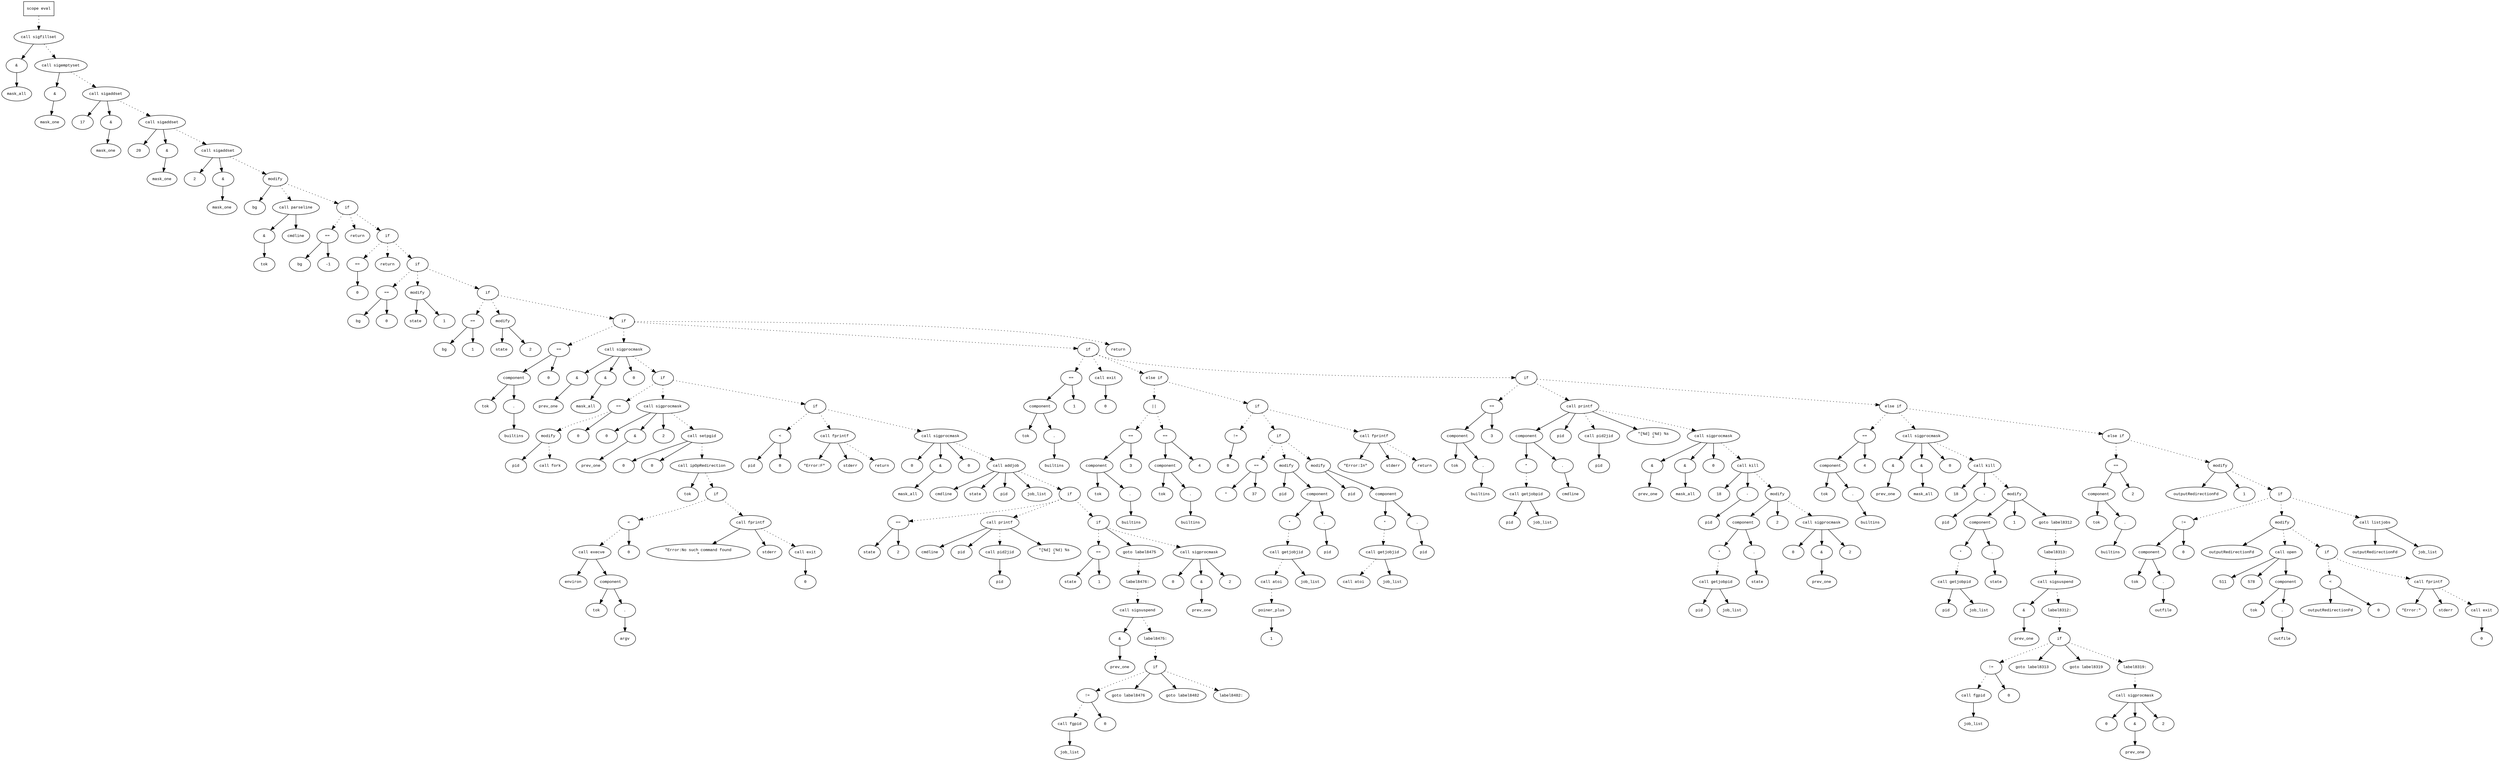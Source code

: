 digraph AST {
  graph [fontname="Times New Roman",fontsize=10];
  node  [fontname="Courier New",fontsize=10];
  edge  [fontname="Times New Roman",fontsize=10];

  node1 [label="scope eval",shape=box];
  node2 [label="call sigfillset",shape=ellipse];
  node3 [label="&",shape=ellipse];
  node2 -> node3;
  node4 [label="mask_all",shape=ellipse];
  node3 -> node4;
  node1 -> node2 [style=dotted];
  node5 [label="call sigemptyset",shape=ellipse];
  node6 [label="&",shape=ellipse];
  node5 -> node6;
  node7 [label="mask_one",shape=ellipse];
  node6 -> node7;
  node2 -> node5 [style=dotted];
  node8 [label="call sigaddset",shape=ellipse];
  node9 [label="17",shape=ellipse];
  node8 -> node9;
  node10 [label="&",shape=ellipse];
  node8 -> node10;
  node11 [label="mask_one",shape=ellipse];
  node10 -> node11;
  node5 -> node8 [style=dotted];
  node12 [label="call sigaddset",shape=ellipse];
  node13 [label="20",shape=ellipse];
  node12 -> node13;
  node14 [label="&",shape=ellipse];
  node12 -> node14;
  node15 [label="mask_one",shape=ellipse];
  node14 -> node15;
  node8 -> node12 [style=dotted];
  node16 [label="call sigaddset",shape=ellipse];
  node17 [label="2",shape=ellipse];
  node16 -> node17;
  node18 [label="&",shape=ellipse];
  node16 -> node18;
  node19 [label="mask_one",shape=ellipse];
  node18 -> node19;
  node12 -> node16 [style=dotted];
  node20 [label="modify",shape=ellipse];
  node21 [label="bg",shape=ellipse];
  node20 -> node21;
  node22 [label="call parseline",shape=ellipse];
  node23 [label="&",shape=ellipse];
  node22 -> node23;
  node24 [label="tok",shape=ellipse];
  node23 -> node24;
  node25 [label="cmdline",shape=ellipse];
  node22 -> node25;
  node20 -> node22 [style=dotted];
  node16 -> node20 [style=dotted];
  node26 [label="if",shape=ellipse];
  node20 -> node26 [style=dotted];
  node27 [label="==",shape=ellipse];
  node28 [label="bg",shape=ellipse];
  node27 -> node28;
  node29 [label="-1",shape=ellipse];
  node27 -> node29;
  node26 -> node27 [style=dotted];
  node30 [label="return",shape=ellipse];
  node26 -> node30 [style=dotted];
  node31 [label="if",shape=ellipse];
  node26 -> node31 [style=dotted];
  node32 [label="==",shape=ellipse];
  node33 [label="0",shape=ellipse];
  node32 -> node33;
  node31 -> node32 [style=dotted];
  node34 [label="return",shape=ellipse];
  node31 -> node34 [style=dotted];
  node35 [label="if",shape=ellipse];
  node31 -> node35 [style=dotted];
  node36 [label="==",shape=ellipse];
  node37 [label="bg",shape=ellipse];
  node36 -> node37;
  node38 [label="0",shape=ellipse];
  node36 -> node38;
  node35 -> node36 [style=dotted];
  node39 [label="modify",shape=ellipse];
  node40 [label="state",shape=ellipse];
  node39 -> node40;
  node41 [label="1",shape=ellipse];
  node39 -> node41;
  node35 -> node39 [style=dotted];
  node42 [label="if",shape=ellipse];
  node35 -> node42 [style=dotted];
  node43 [label="==",shape=ellipse];
  node44 [label="bg",shape=ellipse];
  node43 -> node44;
  node45 [label="1",shape=ellipse];
  node43 -> node45;
  node42 -> node43 [style=dotted];
  node46 [label="modify",shape=ellipse];
  node47 [label="state",shape=ellipse];
  node46 -> node47;
  node48 [label="2",shape=ellipse];
  node46 -> node48;
  node42 -> node46 [style=dotted];
  node49 [label="if",shape=ellipse];
  node42 -> node49 [style=dotted];
  node50 [label="==",shape=ellipse];
  node51 [label="component",shape=ellipse];
  node50 -> node51;
  node52 [label="tok",shape=ellipse];
  node51 -> node52;
  node53 [label=".",shape=ellipse];
  node51 -> node53;
  node54 [label="builtins",shape=ellipse];
  node53 -> node54;
  node55 [label="0",shape=ellipse];
  node50 -> node55;
  node49 -> node50 [style=dotted];
  node56 [label="call sigprocmask",shape=ellipse];
  node57 [label="&",shape=ellipse];
  node56 -> node57;
  node58 [label="prev_one",shape=ellipse];
  node57 -> node58;
  node59 [label="&",shape=ellipse];
  node56 -> node59;
  node60 [label="mask_all",shape=ellipse];
  node59 -> node60;
  node61 [label="0",shape=ellipse];
  node56 -> node61;
  node49 -> node56 [style=dotted];
  node62 [label="if",shape=ellipse];
  node56 -> node62 [style=dotted];
  node63 [label="==",shape=ellipse];
  node64 [label="modify",shape=ellipse];
  node65 [label="pid",shape=ellipse];
  node64 -> node65;
  node66 [label="call fork",shape=ellipse];
  node64 -> node66 [style=dotted];
  node63 -> node64 [style=dotted];
  node67 [label="0",shape=ellipse];
  node63 -> node67;
  node62 -> node63 [style=dotted];
  node68 [label="call sigprocmask",shape=ellipse];
  node69 [label="0",shape=ellipse];
  node68 -> node69;
  node70 [label="&",shape=ellipse];
  node68 -> node70;
  node71 [label="prev_one",shape=ellipse];
  node70 -> node71;
  node72 [label="2",shape=ellipse];
  node68 -> node72;
  node62 -> node68 [style=dotted];
  node73 [label="call setpgid",shape=ellipse];
  node74 [label="0",shape=ellipse];
  node73 -> node74;
  node75 [label="0",shape=ellipse];
  node73 -> node75;
  node68 -> node73 [style=dotted];
  node76 [label="call ipOpRedirection",shape=ellipse];
  node77 [label="tok",shape=ellipse];
  node76 -> node77;
  node73 -> node76 [style=dotted];
  node78 [label="if",shape=ellipse];
  node76 -> node78 [style=dotted];
  node79 [label="<",shape=ellipse];
  node80 [label="call execve",shape=ellipse];
  node81 [label="environ",shape=ellipse];
  node80 -> node81;
  node82 [label="component",shape=ellipse];
  node80 -> node82;
  node83 [label="tok",shape=ellipse];
  node82 -> node83;
  node84 [label=".",shape=ellipse];
  node82 -> node84;
  node85 [label="argv",shape=ellipse];
  node84 -> node85;
  node79 -> node80 [style=dotted];
  node86 [label="0",shape=ellipse];
  node79 -> node86;
  node78 -> node79 [style=dotted];
  node87 [label="call fprintf",shape=ellipse];
  node88 [label="\"Error:No such command found
\"",shape=ellipse];
  node87 -> node88;
  node89 [label="stderr",shape=ellipse];
  node87 -> node89;
  node78 -> node87 [style=dotted];
  node90 [label="call exit",shape=ellipse];
  node91 [label="0",shape=ellipse];
  node90 -> node91;
  node87 -> node90 [style=dotted];
  node92 [label="if",shape=ellipse];
  node62 -> node92 [style=dotted];
  node93 [label="<",shape=ellipse];
  node94 [label="pid",shape=ellipse];
  node93 -> node94;
  node95 [label="0",shape=ellipse];
  node93 -> node95;
  node92 -> node93 [style=dotted];
  node96 [label="call fprintf",shape=ellipse];
  node97 [label="\"Error:F\"",shape=ellipse];
  node96 -> node97;
  node98 [label="stderr",shape=ellipse];
  node96 -> node98;
  node92 -> node96 [style=dotted];
  node99 [label="return",shape=ellipse];
  node96 -> node99 [style=dotted];
  node100 [label="call sigprocmask",shape=ellipse];
  node101 [label="0",shape=ellipse];
  node100 -> node101;
  node102 [label="&",shape=ellipse];
  node100 -> node102;
  node103 [label="mask_all",shape=ellipse];
  node102 -> node103;
  node104 [label="0",shape=ellipse];
  node100 -> node104;
  node92 -> node100 [style=dotted];
  node105 [label="call addjob",shape=ellipse];
  node106 [label="cmdline",shape=ellipse];
  node105 -> node106;
  node107 [label="state",shape=ellipse];
  node105 -> node107;
  node108 [label="pid",shape=ellipse];
  node105 -> node108;
  node109 [label="job_list",shape=ellipse];
  node105 -> node109;
  node100 -> node105 [style=dotted];
  node110 [label="if",shape=ellipse];
  node105 -> node110 [style=dotted];
  node111 [label="==",shape=ellipse];
  node112 [label="state",shape=ellipse];
  node111 -> node112;
  node113 [label="2",shape=ellipse];
  node111 -> node113;
  node110 -> node111 [style=dotted];
  node114 [label="call printf",shape=ellipse];
  node115 [label="cmdline",shape=ellipse];
  node114 -> node115;
  node116 [label="pid",shape=ellipse];
  node114 -> node116;
  node117 [label="call pid2jid",shape=ellipse];
  node118 [label="pid",shape=ellipse];
  node117 -> node118;
  node114 -> node117 [style=dotted];
  node119 [label="\"[%d] (%d) %s
\"",shape=ellipse];
  node114 -> node119;
  node110 -> node114 [style=dotted];
  node120 [label="if",shape=ellipse];
  node110 -> node120 [style=dotted];
  node121 [label="==",shape=ellipse];
  node122 [label="state",shape=ellipse];
  node121 -> node122;
  node123 [label="1",shape=ellipse];
  node121 -> node123;
  node120 -> node121 [style=dotted];
  node124 [label="goto label8475",shape=ellipse];
  node120 -> node124;
  node125 [label="label8476:",shape=ellipse];
  node124 -> node125 [style=dotted];
  node126 [label="call sigsuspend",shape=ellipse];
  node127 [label="&",shape=ellipse];
  node126 -> node127;
  node128 [label="prev_one",shape=ellipse];
  node127 -> node128;
  node125 -> node126 [style=dotted];
  node129 [label="label8475:",shape=ellipse];
  node126 -> node129 [style=dotted];
  node130 [label="if",shape=ellipse];
  node129 -> node130 [style=dotted];
  node131 [label="!=",shape=ellipse];
  node132 [label="call fgpid",shape=ellipse];
  node133 [label="job_list",shape=ellipse];
  node132 -> node133;
  node131 -> node132 [style=dotted];
  node134 [label="0",shape=ellipse];
  node131 -> node134;
  node130 -> node131 [style=dotted];
  node135 [label="goto label8476",shape=ellipse];
  node130 -> node135;
  node136 [label="goto label8482",shape=ellipse];
  node130 -> node136;
  node137 [label="label8482:",shape=ellipse];
  node130 -> node137 [style=dotted];
  node138 [label="call sigprocmask",shape=ellipse];
  node139 [label="0",shape=ellipse];
  node138 -> node139;
  node140 [label="&",shape=ellipse];
  node138 -> node140;
  node141 [label="prev_one",shape=ellipse];
  node140 -> node141;
  node142 [label="2",shape=ellipse];
  node138 -> node142;
  node120 -> node138 [style=dotted];
  node143 [label="if",shape=ellipse];
  node49 -> node143 [style=dotted];
  node144 [label="==",shape=ellipse];
  node145 [label="component",shape=ellipse];
  node144 -> node145;
  node146 [label="tok",shape=ellipse];
  node145 -> node146;
  node147 [label=".",shape=ellipse];
  node145 -> node147;
  node148 [label="builtins",shape=ellipse];
  node147 -> node148;
  node149 [label="1",shape=ellipse];
  node144 -> node149;
  node143 -> node144 [style=dotted];
  node150 [label="call exit",shape=ellipse];
  node151 [label="0",shape=ellipse];
  node150 -> node151;
  node143 -> node150 [style=dotted];
  node152 [label="else if",shape=ellipse];
  node143 -> node152 [style=dotted];
  node153 [label="||",shape=ellipse];
  node154 [label="==",shape=ellipse];
  node155 [label="component",shape=ellipse];
  node154 -> node155;
  node156 [label="tok",shape=ellipse];
  node155 -> node156;
  node157 [label=".",shape=ellipse];
  node155 -> node157;
  node158 [label="builtins",shape=ellipse];
  node157 -> node158;
  node159 [label="3",shape=ellipse];
  node154 -> node159;
  node153 -> node154 [style=dotted];
  node160 [label="==",shape=ellipse];
  node161 [label="component",shape=ellipse];
  node160 -> node161;
  node162 [label="tok",shape=ellipse];
  node161 -> node162;
  node163 [label=".",shape=ellipse];
  node161 -> node163;
  node164 [label="builtins",shape=ellipse];
  node163 -> node164;
  node165 [label="4",shape=ellipse];
  node160 -> node165;
  node153 -> node160 [style=dotted];
  node152 -> node153 [style=dotted];
  node166 [label="if",shape=ellipse];
  node152 -> node166 [style=dotted];
  node167 [label="!=",shape=ellipse];
  node168 [label="0",shape=ellipse];
  node167 -> node168;
  node166 -> node167 [style=dotted];
  node169 [label="if",shape=ellipse];
  node166 -> node169 [style=dotted];
  node170 [label="==",shape=ellipse];
  node171 [label="*",shape=ellipse];
  node170 -> node171;
  node172 [label="37",shape=ellipse];
  node170 -> node172;
  node169 -> node170 [style=dotted];
  node173 [label="modify",shape=ellipse];
  node174 [label="pid",shape=ellipse];
  node173 -> node174;
  node175 [label="component",shape=ellipse];
  node173 -> node175;
  node176 [label="*",shape=ellipse];
  node177 [label="call getjobjid",shape=ellipse];
  node178 [label="call atoi",shape=ellipse];
  node179 [label="poiner_plus",shape=ellipse];
  node180 [label="1",shape=ellipse];
  node179 -> node180;
  node178 -> node179 [style=dotted];
  node177 -> node178 [style=dotted];
  node181 [label="job_list",shape=ellipse];
  node177 -> node181;
  node176 -> node177 [style=dotted];
  node175 -> node176;
  node182 [label=".",shape=ellipse];
  node175 -> node182;
  node183 [label="pid",shape=ellipse];
  node182 -> node183;
  node169 -> node173 [style=dotted];
  node184 [label="modify",shape=ellipse];
  node185 [label="pid",shape=ellipse];
  node184 -> node185;
  node186 [label="component",shape=ellipse];
  node184 -> node186;
  node187 [label="*",shape=ellipse];
  node188 [label="call getjobjid",shape=ellipse];
  node189 [label="call atoi",shape=ellipse];
  node188 -> node189 [style=dotted];
  node190 [label="job_list",shape=ellipse];
  node188 -> node190;
  node187 -> node188 [style=dotted];
  node186 -> node187;
  node191 [label=".",shape=ellipse];
  node186 -> node191;
  node192 [label="pid",shape=ellipse];
  node191 -> node192;
  node169 -> node184 [style=dotted];
  node193 [label="call fprintf",shape=ellipse];
  node194 [label="\"Error:In\"",shape=ellipse];
  node193 -> node194;
  node195 [label="stderr",shape=ellipse];
  node193 -> node195;
  node166 -> node193 [style=dotted];
  node196 [label="return",shape=ellipse];
  node193 -> node196 [style=dotted];
  node197 [label="if",shape=ellipse];
  node143 -> node197 [style=dotted];
  node198 [label="==",shape=ellipse];
  node199 [label="component",shape=ellipse];
  node198 -> node199;
  node200 [label="tok",shape=ellipse];
  node199 -> node200;
  node201 [label=".",shape=ellipse];
  node199 -> node201;
  node202 [label="builtins",shape=ellipse];
  node201 -> node202;
  node203 [label="3",shape=ellipse];
  node198 -> node203;
  node197 -> node198 [style=dotted];
  node204 [label="call printf",shape=ellipse];
  node205 [label="component",shape=ellipse];
  node204 -> node205;
  node206 [label="*",shape=ellipse];
  node207 [label="call getjobpid",shape=ellipse];
  node208 [label="pid",shape=ellipse];
  node207 -> node208;
  node209 [label="job_list",shape=ellipse];
  node207 -> node209;
  node206 -> node207 [style=dotted];
  node205 -> node206;
  node210 [label=".",shape=ellipse];
  node205 -> node210;
  node211 [label="cmdline",shape=ellipse];
  node210 -> node211;
  node212 [label="pid",shape=ellipse];
  node204 -> node212;
  node213 [label="call pid2jid",shape=ellipse];
  node214 [label="pid",shape=ellipse];
  node213 -> node214;
  node204 -> node213 [style=dotted];
  node215 [label="\"[%d] (%d) %s
\"",shape=ellipse];
  node204 -> node215;
  node197 -> node204 [style=dotted];
  node216 [label="call sigprocmask",shape=ellipse];
  node217 [label="&",shape=ellipse];
  node216 -> node217;
  node218 [label="prev_one",shape=ellipse];
  node217 -> node218;
  node219 [label="&",shape=ellipse];
  node216 -> node219;
  node220 [label="mask_all",shape=ellipse];
  node219 -> node220;
  node221 [label="0",shape=ellipse];
  node216 -> node221;
  node204 -> node216 [style=dotted];
  node222 [label="call kill",shape=ellipse];
  node223 [label="18",shape=ellipse];
  node222 -> node223;
  node224 [label="-",shape=ellipse];
  node225 [label="pid",shape=ellipse];
  node224 -> node225;
  node222 -> node224;
  node216 -> node222 [style=dotted];
  node226 [label="modify",shape=ellipse];
  node227 [label="component",shape=ellipse];
  node226 -> node227;
  node228 [label="*",shape=ellipse];
  node229 [label="call getjobpid",shape=ellipse];
  node230 [label="pid",shape=ellipse];
  node229 -> node230;
  node231 [label="job_list",shape=ellipse];
  node229 -> node231;
  node228 -> node229 [style=dotted];
  node227 -> node228;
  node232 [label=".",shape=ellipse];
  node227 -> node232;
  node233 [label="state",shape=ellipse];
  node232 -> node233;
  node234 [label="2",shape=ellipse];
  node226 -> node234;
  node222 -> node226 [style=dotted];
  node235 [label="call sigprocmask",shape=ellipse];
  node236 [label="0",shape=ellipse];
  node235 -> node236;
  node237 [label="&",shape=ellipse];
  node235 -> node237;
  node238 [label="prev_one",shape=ellipse];
  node237 -> node238;
  node239 [label="2",shape=ellipse];
  node235 -> node239;
  node226 -> node235 [style=dotted];
  node240 [label="else if",shape=ellipse];
  node197 -> node240 [style=dotted];
  node241 [label="==",shape=ellipse];
  node242 [label="component",shape=ellipse];
  node241 -> node242;
  node243 [label="tok",shape=ellipse];
  node242 -> node243;
  node244 [label=".",shape=ellipse];
  node242 -> node244;
  node245 [label="builtins",shape=ellipse];
  node244 -> node245;
  node246 [label="4",shape=ellipse];
  node241 -> node246;
  node240 -> node241 [style=dotted];
  node247 [label="call sigprocmask",shape=ellipse];
  node248 [label="&",shape=ellipse];
  node247 -> node248;
  node249 [label="prev_one",shape=ellipse];
  node248 -> node249;
  node250 [label="&",shape=ellipse];
  node247 -> node250;
  node251 [label="mask_all",shape=ellipse];
  node250 -> node251;
  node252 [label="0",shape=ellipse];
  node247 -> node252;
  node240 -> node247 [style=dotted];
  node253 [label="call kill",shape=ellipse];
  node254 [label="18",shape=ellipse];
  node253 -> node254;
  node255 [label="-",shape=ellipse];
  node256 [label="pid",shape=ellipse];
  node255 -> node256;
  node253 -> node255;
  node247 -> node253 [style=dotted];
  node257 [label="modify",shape=ellipse];
  node258 [label="component",shape=ellipse];
  node257 -> node258;
  node259 [label="*",shape=ellipse];
  node260 [label="call getjobpid",shape=ellipse];
  node261 [label="pid",shape=ellipse];
  node260 -> node261;
  node262 [label="job_list",shape=ellipse];
  node260 -> node262;
  node259 -> node260 [style=dotted];
  node258 -> node259;
  node263 [label=".",shape=ellipse];
  node258 -> node263;
  node264 [label="state",shape=ellipse];
  node263 -> node264;
  node265 [label="1",shape=ellipse];
  node257 -> node265;
  node253 -> node257 [style=dotted];
  node266 [label="goto label8312",shape=ellipse];
  node257 -> node266;
  node267 [label="label8313:",shape=ellipse];
  node266 -> node267 [style=dotted];
  node268 [label="call sigsuspend",shape=ellipse];
  node269 [label="&",shape=ellipse];
  node268 -> node269;
  node270 [label="prev_one",shape=ellipse];
  node269 -> node270;
  node267 -> node268 [style=dotted];
  node271 [label="label8312:",shape=ellipse];
  node268 -> node271 [style=dotted];
  node272 [label="if",shape=ellipse];
  node271 -> node272 [style=dotted];
  node273 [label="!=",shape=ellipse];
  node274 [label="call fgpid",shape=ellipse];
  node275 [label="job_list",shape=ellipse];
  node274 -> node275;
  node273 -> node274 [style=dotted];
  node276 [label="0",shape=ellipse];
  node273 -> node276;
  node272 -> node273 [style=dotted];
  node277 [label="goto label8313",shape=ellipse];
  node272 -> node277;
  node278 [label="goto label8319",shape=ellipse];
  node272 -> node278;
  node279 [label="label8319:",shape=ellipse];
  node272 -> node279 [style=dotted];
  node280 [label="call sigprocmask",shape=ellipse];
  node281 [label="0",shape=ellipse];
  node280 -> node281;
  node282 [label="&",shape=ellipse];
  node280 -> node282;
  node283 [label="prev_one",shape=ellipse];
  node282 -> node283;
  node284 [label="2",shape=ellipse];
  node280 -> node284;
  node279 -> node280 [style=dotted];
  node285 [label="else if",shape=ellipse];
  node240 -> node285 [style=dotted];
  node286 [label="==",shape=ellipse];
  node287 [label="component",shape=ellipse];
  node286 -> node287;
  node288 [label="tok",shape=ellipse];
  node287 -> node288;
  node289 [label=".",shape=ellipse];
  node287 -> node289;
  node290 [label="builtins",shape=ellipse];
  node289 -> node290;
  node291 [label="2",shape=ellipse];
  node286 -> node291;
  node285 -> node286 [style=dotted];
  node292 [label="modify",shape=ellipse];
  node293 [label="outputRedirectionFd",shape=ellipse];
  node292 -> node293;
  node294 [label="1",shape=ellipse];
  node292 -> node294;
  node285 -> node292 [style=dotted];
  node295 [label="if",shape=ellipse];
  node292 -> node295 [style=dotted];
  node296 [label="!=",shape=ellipse];
  node297 [label="component",shape=ellipse];
  node296 -> node297;
  node298 [label="tok",shape=ellipse];
  node297 -> node298;
  node299 [label=".",shape=ellipse];
  node297 -> node299;
  node300 [label="outfile",shape=ellipse];
  node299 -> node300;
  node301 [label="0",shape=ellipse];
  node296 -> node301;
  node295 -> node296 [style=dotted];
  node302 [label="modify",shape=ellipse];
  node303 [label="outputRedirectionFd",shape=ellipse];
  node302 -> node303;
  node304 [label="call open",shape=ellipse];
  node305 [label="511",shape=ellipse];
  node304 -> node305;
  node306 [label="578",shape=ellipse];
  node304 -> node306;
  node307 [label="component",shape=ellipse];
  node304 -> node307;
  node308 [label="tok",shape=ellipse];
  node307 -> node308;
  node309 [label=".",shape=ellipse];
  node307 -> node309;
  node310 [label="outfile",shape=ellipse];
  node309 -> node310;
  node302 -> node304 [style=dotted];
  node295 -> node302 [style=dotted];
  node311 [label="if",shape=ellipse];
  node302 -> node311 [style=dotted];
  node312 [label="<",shape=ellipse];
  node313 [label="outputRedirectionFd",shape=ellipse];
  node312 -> node313;
  node314 [label="0",shape=ellipse];
  node312 -> node314;
  node311 -> node312 [style=dotted];
  node315 [label="call fprintf",shape=ellipse];
  node316 [label="\"Error:\"",shape=ellipse];
  node315 -> node316;
  node317 [label="stderr",shape=ellipse];
  node315 -> node317;
  node311 -> node315 [style=dotted];
  node318 [label="call exit",shape=ellipse];
  node319 [label="0",shape=ellipse];
  node318 -> node319;
  node315 -> node318 [style=dotted];
  node320 [label="call listjobs",shape=ellipse];
  node321 [label="outputRedirectionFd",shape=ellipse];
  node320 -> node321;
  node322 [label="job_list",shape=ellipse];
  node320 -> node322;
  node295 -> node320 [style=dotted];
  node323 [label="return",shape=ellipse];
  node49 -> node323 [style=dotted];
} 